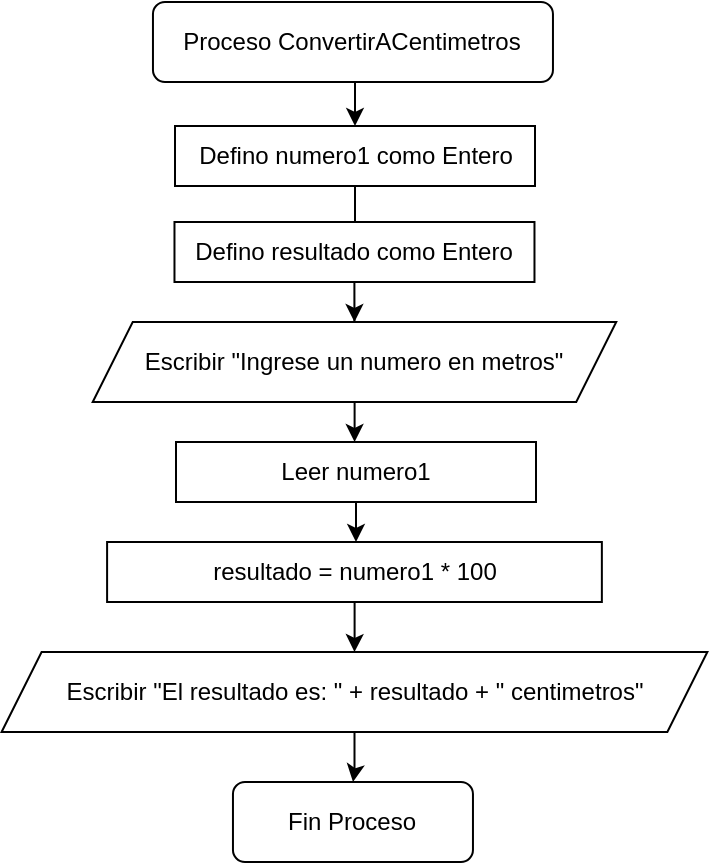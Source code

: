 <mxfile version="24.7.6">
  <diagram id="l-Jjps4D73NWxP8bs-ZK" name="Página-1">
    <mxGraphModel dx="934" dy="707" grid="1" gridSize="10" guides="1" tooltips="1" connect="1" arrows="1" fold="1" page="1" pageScale="1" pageWidth="827" pageHeight="1169" math="0" shadow="0">
      <root>
        <mxCell id="0" />
        <mxCell id="1" parent="0" />
        <mxCell id="pxL3Kdr-6ICtDBTAwP_Y-1" style="edgeStyle=orthogonalEdgeStyle;rounded=0;orthogonalLoop=1;jettySize=auto;html=1;entryX=0.5;entryY=0;entryDx=0;entryDy=0;" parent="1" target="pxL3Kdr-6ICtDBTAwP_Y-4" edge="1">
          <mxGeometry relative="1" as="geometry">
            <mxPoint x="413.5" y="110" as="sourcePoint" />
          </mxGeometry>
        </mxCell>
        <mxCell id="pxL3Kdr-6ICtDBTAwP_Y-2" value="Proceso ConvertirACentimetros" style="rounded=1;whiteSpace=wrap;html=1;" parent="1" vertex="1">
          <mxGeometry x="312.48" y="70" width="200" height="40" as="geometry" />
        </mxCell>
        <mxCell id="HekGt568dhsqYjT20Z5A-1" style="edgeStyle=orthogonalEdgeStyle;rounded=0;orthogonalLoop=1;jettySize=auto;html=1;entryX=0.5;entryY=0;entryDx=0;entryDy=0;" edge="1" parent="1" source="pxL3Kdr-6ICtDBTAwP_Y-4" target="39uRkR-Mplllsht51jLu-1">
          <mxGeometry relative="1" as="geometry" />
        </mxCell>
        <mxCell id="pxL3Kdr-6ICtDBTAwP_Y-4" value="Defino numero1 como Entero" style="rounded=0;whiteSpace=wrap;html=1;" parent="1" vertex="1">
          <mxGeometry x="323.5" y="132" width="180" height="30" as="geometry" />
        </mxCell>
        <mxCell id="pxL3Kdr-6ICtDBTAwP_Y-5" value="Fin Proceso" style="rounded=1;whiteSpace=wrap;html=1;" parent="1" vertex="1">
          <mxGeometry x="352.48" y="460" width="120" height="40" as="geometry" />
        </mxCell>
        <mxCell id="pxL3Kdr-6ICtDBTAwP_Y-6" style="edgeStyle=orthogonalEdgeStyle;rounded=0;orthogonalLoop=1;jettySize=auto;html=1;entryX=0.5;entryY=0;entryDx=0;entryDy=0;" parent="1" source="pxL3Kdr-6ICtDBTAwP_Y-7" target="pxL3Kdr-6ICtDBTAwP_Y-9" edge="1">
          <mxGeometry relative="1" as="geometry" />
        </mxCell>
        <mxCell id="pxL3Kdr-6ICtDBTAwP_Y-7" value="Escribir &quot;Ingrese un numero en metros&quot;" style="shape=parallelogram;perimeter=parallelogramPerimeter;whiteSpace=wrap;html=1;fixedSize=1;" parent="1" vertex="1">
          <mxGeometry x="282.36" y="230" width="261.76" height="40" as="geometry" />
        </mxCell>
        <mxCell id="HekGt568dhsqYjT20Z5A-3" style="edgeStyle=orthogonalEdgeStyle;rounded=0;orthogonalLoop=1;jettySize=auto;html=1;entryX=0.5;entryY=0;entryDx=0;entryDy=0;" edge="1" parent="1" source="pxL3Kdr-6ICtDBTAwP_Y-9" target="9q_5t_53Sn-z0brsdcL0-3">
          <mxGeometry relative="1" as="geometry" />
        </mxCell>
        <mxCell id="pxL3Kdr-6ICtDBTAwP_Y-9" value="Leer numero1" style="rounded=0;whiteSpace=wrap;html=1;" parent="1" vertex="1">
          <mxGeometry x="324" y="290" width="180" height="30" as="geometry" />
        </mxCell>
        <mxCell id="9q_5t_53Sn-z0brsdcL0-8" style="edgeStyle=orthogonalEdgeStyle;rounded=0;orthogonalLoop=1;jettySize=auto;html=1;entryX=0.5;entryY=0;entryDx=0;entryDy=0;" parent="1" source="9q_5t_53Sn-z0brsdcL0-3" target="9q_5t_53Sn-z0brsdcL0-5" edge="1">
          <mxGeometry relative="1" as="geometry" />
        </mxCell>
        <mxCell id="9q_5t_53Sn-z0brsdcL0-3" value="resultado = numero1 * 100" style="rounded=0;whiteSpace=wrap;html=1;" parent="1" vertex="1">
          <mxGeometry x="289.55" y="340" width="247.38" height="30" as="geometry" />
        </mxCell>
        <mxCell id="9q_5t_53Sn-z0brsdcL0-9" style="edgeStyle=orthogonalEdgeStyle;rounded=0;orthogonalLoop=1;jettySize=auto;html=1;entryX=0.5;entryY=0;entryDx=0;entryDy=0;" parent="1" source="9q_5t_53Sn-z0brsdcL0-5" target="pxL3Kdr-6ICtDBTAwP_Y-5" edge="1">
          <mxGeometry relative="1" as="geometry" />
        </mxCell>
        <mxCell id="9q_5t_53Sn-z0brsdcL0-5" value="Escribir &quot;El resultado es: &quot; + resultado + &quot; centimetros&quot;" style="shape=parallelogram;perimeter=parallelogramPerimeter;whiteSpace=wrap;html=1;fixedSize=1;" parent="1" vertex="1">
          <mxGeometry x="236.8" y="395" width="352.88" height="40" as="geometry" />
        </mxCell>
        <mxCell id="39uRkR-Mplllsht51jLu-5" style="edgeStyle=orthogonalEdgeStyle;rounded=0;orthogonalLoop=1;jettySize=auto;html=1;entryX=0.5;entryY=0;entryDx=0;entryDy=0;" parent="1" source="39uRkR-Mplllsht51jLu-1" target="pxL3Kdr-6ICtDBTAwP_Y-7" edge="1">
          <mxGeometry relative="1" as="geometry" />
        </mxCell>
        <mxCell id="39uRkR-Mplllsht51jLu-1" value="Defino resultado como Entero" style="rounded=0;whiteSpace=wrap;html=1;" parent="1" vertex="1">
          <mxGeometry x="323.24" y="180" width="180" height="30" as="geometry" />
        </mxCell>
      </root>
    </mxGraphModel>
  </diagram>
</mxfile>
